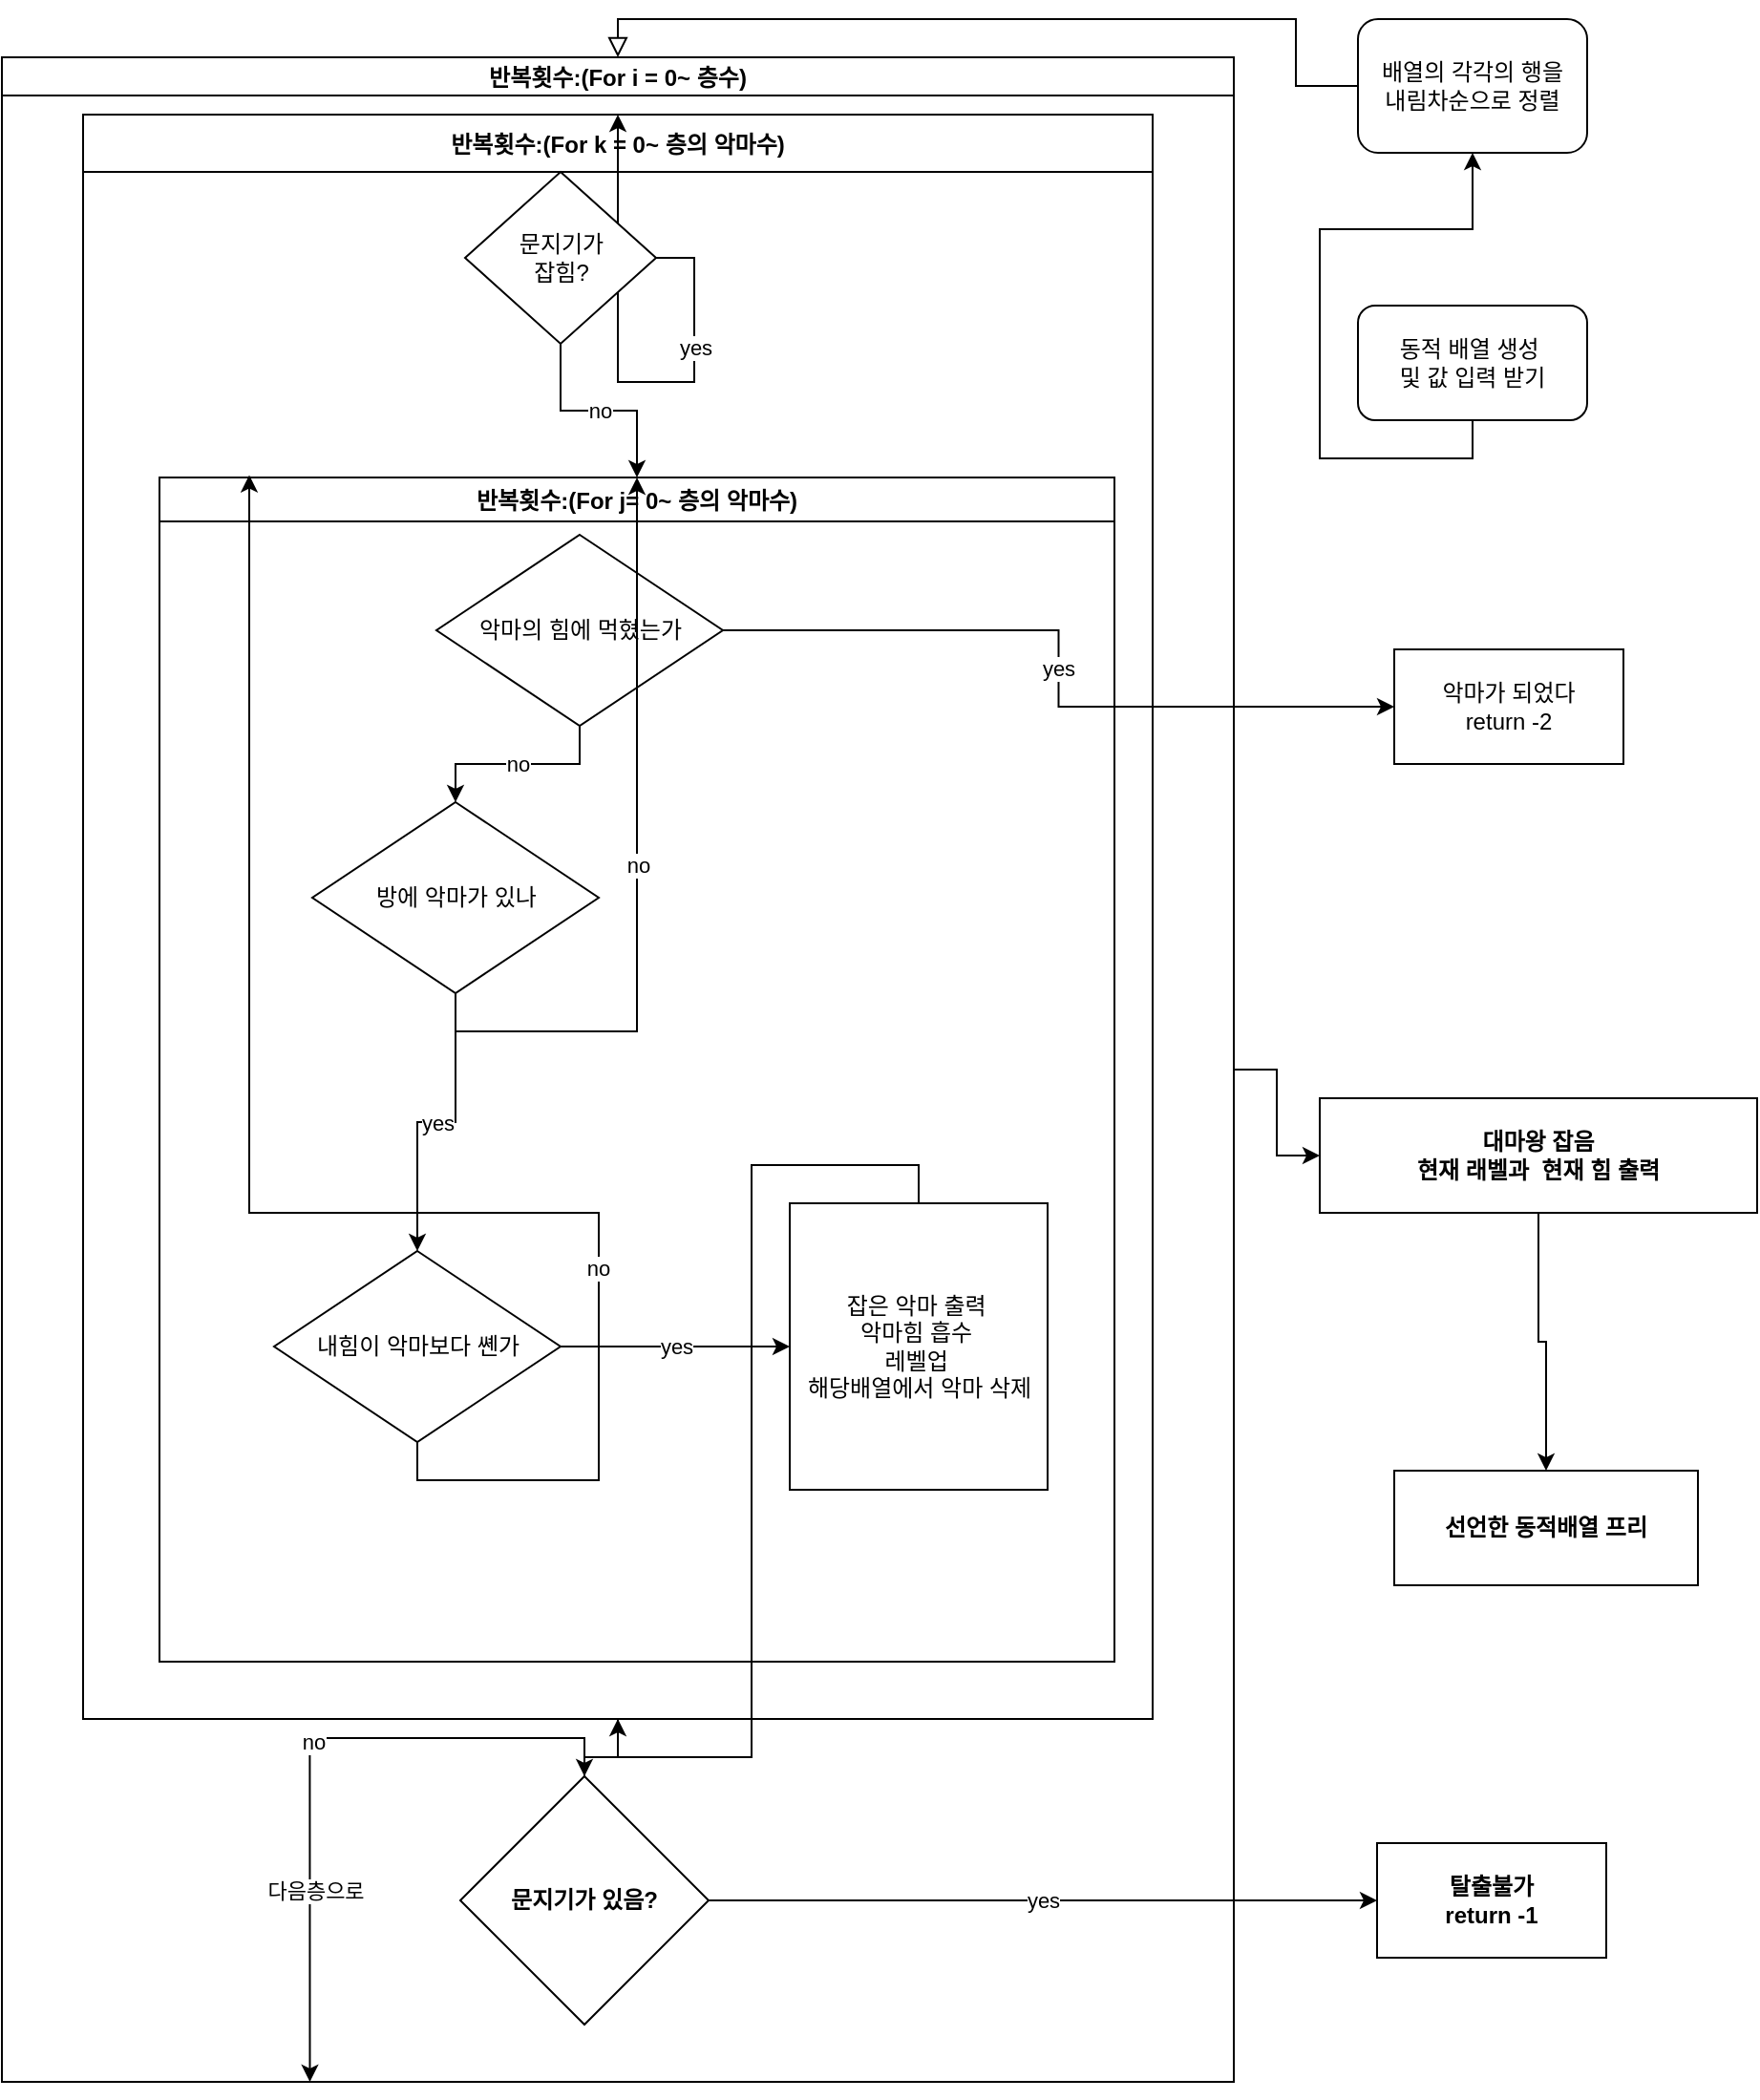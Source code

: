 <mxfile version="20.5.1" type="github">
  <diagram id="C5RBs43oDa-KdzZeNtuy" name="Page-1">
    <mxGraphModel dx="2128" dy="1112" grid="1" gridSize="10" guides="1" tooltips="1" connect="1" arrows="1" fold="1" page="1" pageScale="1" pageWidth="827" pageHeight="1169" math="0" shadow="0">
      <root>
        <mxCell id="WIyWlLk6GJQsqaUBKTNV-0" />
        <mxCell id="WIyWlLk6GJQsqaUBKTNV-1" parent="WIyWlLk6GJQsqaUBKTNV-0" />
        <mxCell id="WIyWlLk6GJQsqaUBKTNV-2" value="" style="rounded=0;html=1;jettySize=auto;orthogonalLoop=1;fontSize=11;endArrow=block;endFill=0;endSize=8;strokeWidth=1;shadow=0;labelBackgroundColor=none;edgeStyle=orthogonalEdgeStyle;entryX=0.5;entryY=0;entryDx=0;entryDy=0;" parent="WIyWlLk6GJQsqaUBKTNV-1" source="WIyWlLk6GJQsqaUBKTNV-3" target="MBAhKE62fHQmyjGzOPaJ-2" edge="1">
          <mxGeometry relative="1" as="geometry">
            <mxPoint x="220" y="170" as="targetPoint" />
          </mxGeometry>
        </mxCell>
        <mxCell id="WIyWlLk6GJQsqaUBKTNV-3" value="배열의 각각의 행을 &lt;br&gt;내림차순으로 정렬" style="rounded=1;whiteSpace=wrap;html=1;fontSize=12;glass=0;strokeWidth=1;shadow=0;" parent="WIyWlLk6GJQsqaUBKTNV-1" vertex="1">
          <mxGeometry x="740" y="320" width="120" height="70" as="geometry" />
        </mxCell>
        <mxCell id="MBAhKE62fHQmyjGzOPaJ-5" style="edgeStyle=orthogonalEdgeStyle;rounded=0;orthogonalLoop=1;jettySize=auto;html=1;exitX=0.5;exitY=1;exitDx=0;exitDy=0;" edge="1" parent="WIyWlLk6GJQsqaUBKTNV-1" source="MBAhKE62fHQmyjGzOPaJ-0" target="WIyWlLk6GJQsqaUBKTNV-3">
          <mxGeometry relative="1" as="geometry" />
        </mxCell>
        <mxCell id="MBAhKE62fHQmyjGzOPaJ-0" value="동적 배열 생성&amp;nbsp;&lt;br&gt;및 값 입력 받기" style="whiteSpace=wrap;html=1;rounded=1;glass=0;strokeWidth=1;shadow=0;" vertex="1" parent="WIyWlLk6GJQsqaUBKTNV-1">
          <mxGeometry x="740" y="470" width="120" height="60" as="geometry" />
        </mxCell>
        <mxCell id="MBAhKE62fHQmyjGzOPaJ-77" value="" style="edgeStyle=orthogonalEdgeStyle;rounded=0;orthogonalLoop=1;jettySize=auto;html=1;" edge="1" parent="WIyWlLk6GJQsqaUBKTNV-1" source="MBAhKE62fHQmyjGzOPaJ-2" target="MBAhKE62fHQmyjGzOPaJ-76">
          <mxGeometry relative="1" as="geometry" />
        </mxCell>
        <mxCell id="MBAhKE62fHQmyjGzOPaJ-2" value="반복횟수:(For i = 0~ 층수)" style="swimlane;startSize=20;" vertex="1" parent="WIyWlLk6GJQsqaUBKTNV-1">
          <mxGeometry x="30" y="340" width="645" height="1060" as="geometry" />
        </mxCell>
        <mxCell id="MBAhKE62fHQmyjGzOPaJ-75" style="edgeStyle=orthogonalEdgeStyle;rounded=0;orthogonalLoop=1;jettySize=auto;html=1;entryX=0.5;entryY=0;entryDx=0;entryDy=0;" edge="1" parent="MBAhKE62fHQmyjGzOPaJ-2" source="MBAhKE62fHQmyjGzOPaJ-7" target="MBAhKE62fHQmyjGzOPaJ-25">
          <mxGeometry relative="1" as="geometry" />
        </mxCell>
        <mxCell id="MBAhKE62fHQmyjGzOPaJ-7" value="반복횟수:(For k = 0~ 층의 악마수)" style="swimlane;startSize=30;" vertex="1" parent="MBAhKE62fHQmyjGzOPaJ-2">
          <mxGeometry x="42.5" y="30" width="560" height="840" as="geometry" />
        </mxCell>
        <mxCell id="MBAhKE62fHQmyjGzOPaJ-12" value="no" style="edgeStyle=orthogonalEdgeStyle;rounded=0;orthogonalLoop=1;jettySize=auto;html=1;entryX=0.5;entryY=0;entryDx=0;entryDy=0;" edge="1" parent="MBAhKE62fHQmyjGzOPaJ-7" source="MBAhKE62fHQmyjGzOPaJ-10" target="MBAhKE62fHQmyjGzOPaJ-13">
          <mxGeometry relative="1" as="geometry">
            <mxPoint x="250" y="200" as="targetPoint" />
          </mxGeometry>
        </mxCell>
        <mxCell id="MBAhKE62fHQmyjGzOPaJ-68" style="edgeStyle=orthogonalEdgeStyle;rounded=0;orthogonalLoop=1;jettySize=auto;html=1;exitX=1;exitY=0.5;exitDx=0;exitDy=0;" edge="1" parent="MBAhKE62fHQmyjGzOPaJ-7" source="MBAhKE62fHQmyjGzOPaJ-10" target="MBAhKE62fHQmyjGzOPaJ-7">
          <mxGeometry relative="1" as="geometry" />
        </mxCell>
        <mxCell id="MBAhKE62fHQmyjGzOPaJ-69" value="yes" style="edgeLabel;html=1;align=center;verticalAlign=middle;resizable=0;points=[];" vertex="1" connectable="0" parent="MBAhKE62fHQmyjGzOPaJ-68">
          <mxGeometry x="-0.494" relative="1" as="geometry">
            <mxPoint as="offset" />
          </mxGeometry>
        </mxCell>
        <mxCell id="MBAhKE62fHQmyjGzOPaJ-10" value="문지기가&lt;br&gt;잡힘?" style="rhombus;whiteSpace=wrap;html=1;" vertex="1" parent="MBAhKE62fHQmyjGzOPaJ-7">
          <mxGeometry x="200" y="30" width="100" height="90" as="geometry" />
        </mxCell>
        <mxCell id="MBAhKE62fHQmyjGzOPaJ-13" value="반복횟수:(For j= 0~ 층의 악마수)" style="swimlane;" vertex="1" parent="MBAhKE62fHQmyjGzOPaJ-7">
          <mxGeometry x="40" y="190" width="500" height="620" as="geometry" />
        </mxCell>
        <mxCell id="MBAhKE62fHQmyjGzOPaJ-37" value="악마의 힘에 먹혔는가" style="rhombus;whiteSpace=wrap;html=1;" vertex="1" parent="MBAhKE62fHQmyjGzOPaJ-13">
          <mxGeometry x="145" y="30" width="150" height="100" as="geometry" />
        </mxCell>
        <mxCell id="MBAhKE62fHQmyjGzOPaJ-44" style="edgeStyle=orthogonalEdgeStyle;rounded=0;orthogonalLoop=1;jettySize=auto;html=1;exitX=0.5;exitY=1;exitDx=0;exitDy=0;" edge="1" parent="MBAhKE62fHQmyjGzOPaJ-13" source="MBAhKE62fHQmyjGzOPaJ-37" target="MBAhKE62fHQmyjGzOPaJ-37">
          <mxGeometry relative="1" as="geometry" />
        </mxCell>
        <mxCell id="MBAhKE62fHQmyjGzOPaJ-72" value="no" style="edgeStyle=orthogonalEdgeStyle;rounded=0;orthogonalLoop=1;jettySize=auto;html=1;" edge="1" parent="MBAhKE62fHQmyjGzOPaJ-13" source="MBAhKE62fHQmyjGzOPaJ-45" target="MBAhKE62fHQmyjGzOPaJ-13">
          <mxGeometry relative="1" as="geometry" />
        </mxCell>
        <mxCell id="MBAhKE62fHQmyjGzOPaJ-73" value="yes" style="edgeStyle=orthogonalEdgeStyle;rounded=0;orthogonalLoop=1;jettySize=auto;html=1;exitX=0.5;exitY=1;exitDx=0;exitDy=0;entryX=0.5;entryY=0;entryDx=0;entryDy=0;" edge="1" parent="MBAhKE62fHQmyjGzOPaJ-13" source="MBAhKE62fHQmyjGzOPaJ-45" target="MBAhKE62fHQmyjGzOPaJ-47">
          <mxGeometry relative="1" as="geometry" />
        </mxCell>
        <mxCell id="MBAhKE62fHQmyjGzOPaJ-45" value="방에 악마가 있나" style="rhombus;whiteSpace=wrap;html=1;" vertex="1" parent="MBAhKE62fHQmyjGzOPaJ-13">
          <mxGeometry x="80" y="170" width="150" height="100" as="geometry" />
        </mxCell>
        <mxCell id="MBAhKE62fHQmyjGzOPaJ-46" value="no" style="edgeStyle=orthogonalEdgeStyle;rounded=0;orthogonalLoop=1;jettySize=auto;html=1;" edge="1" parent="MBAhKE62fHQmyjGzOPaJ-13" source="MBAhKE62fHQmyjGzOPaJ-37" target="MBAhKE62fHQmyjGzOPaJ-45">
          <mxGeometry relative="1" as="geometry" />
        </mxCell>
        <mxCell id="MBAhKE62fHQmyjGzOPaJ-66" style="edgeStyle=orthogonalEdgeStyle;rounded=0;orthogonalLoop=1;jettySize=auto;html=1;exitX=0.5;exitY=1;exitDx=0;exitDy=0;entryX=0.094;entryY=-0.002;entryDx=0;entryDy=0;entryPerimeter=0;" edge="1" parent="MBAhKE62fHQmyjGzOPaJ-13" source="MBAhKE62fHQmyjGzOPaJ-47" target="MBAhKE62fHQmyjGzOPaJ-13">
          <mxGeometry relative="1" as="geometry" />
        </mxCell>
        <mxCell id="MBAhKE62fHQmyjGzOPaJ-67" value="no" style="edgeLabel;html=1;align=center;verticalAlign=middle;resizable=0;points=[];" vertex="1" connectable="0" parent="MBAhKE62fHQmyjGzOPaJ-66">
          <mxGeometry x="-0.452" y="1" relative="1" as="geometry">
            <mxPoint as="offset" />
          </mxGeometry>
        </mxCell>
        <mxCell id="MBAhKE62fHQmyjGzOPaJ-47" value="내힘이 악마보다 쏀가" style="rhombus;whiteSpace=wrap;html=1;" vertex="1" parent="MBAhKE62fHQmyjGzOPaJ-13">
          <mxGeometry x="60" y="405" width="150" height="100" as="geometry" />
        </mxCell>
        <mxCell id="MBAhKE62fHQmyjGzOPaJ-63" value="잡은 악마 출력&amp;nbsp;&lt;br&gt;악마힘 흡수&amp;nbsp;&lt;br&gt;레벨업&amp;nbsp;&lt;br&gt;해당배열에서 악마 삭제" style="whiteSpace=wrap;html=1;" vertex="1" parent="MBAhKE62fHQmyjGzOPaJ-13">
          <mxGeometry x="330" y="380" width="135" height="150" as="geometry" />
        </mxCell>
        <mxCell id="MBAhKE62fHQmyjGzOPaJ-64" value="yes" style="edgeStyle=orthogonalEdgeStyle;rounded=0;orthogonalLoop=1;jettySize=auto;html=1;" edge="1" parent="MBAhKE62fHQmyjGzOPaJ-13" source="MBAhKE62fHQmyjGzOPaJ-47" target="MBAhKE62fHQmyjGzOPaJ-63">
          <mxGeometry relative="1" as="geometry" />
        </mxCell>
        <mxCell id="MBAhKE62fHQmyjGzOPaJ-74" style="edgeStyle=orthogonalEdgeStyle;rounded=0;orthogonalLoop=1;jettySize=auto;html=1;exitX=0.5;exitY=0;exitDx=0;exitDy=0;" edge="1" parent="MBAhKE62fHQmyjGzOPaJ-7" source="MBAhKE62fHQmyjGzOPaJ-63" target="MBAhKE62fHQmyjGzOPaJ-7">
          <mxGeometry relative="1" as="geometry" />
        </mxCell>
        <mxCell id="MBAhKE62fHQmyjGzOPaJ-80" style="edgeStyle=orthogonalEdgeStyle;rounded=0;orthogonalLoop=1;jettySize=auto;html=1;entryX=0.25;entryY=1;entryDx=0;entryDy=0;" edge="1" parent="MBAhKE62fHQmyjGzOPaJ-2" source="MBAhKE62fHQmyjGzOPaJ-25" target="MBAhKE62fHQmyjGzOPaJ-2">
          <mxGeometry relative="1" as="geometry" />
        </mxCell>
        <mxCell id="MBAhKE62fHQmyjGzOPaJ-81" value="no" style="edgeLabel;html=1;align=center;verticalAlign=middle;resizable=0;points=[];" vertex="1" connectable="0" parent="MBAhKE62fHQmyjGzOPaJ-80">
          <mxGeometry x="-0.059" y="2" relative="1" as="geometry">
            <mxPoint as="offset" />
          </mxGeometry>
        </mxCell>
        <mxCell id="MBAhKE62fHQmyjGzOPaJ-83" value="다음층으로" style="edgeLabel;html=1;align=center;verticalAlign=middle;resizable=0;points=[];" vertex="1" connectable="0" parent="MBAhKE62fHQmyjGzOPaJ-80">
          <mxGeometry x="0.416" y="3" relative="1" as="geometry">
            <mxPoint as="offset" />
          </mxGeometry>
        </mxCell>
        <mxCell id="MBAhKE62fHQmyjGzOPaJ-25" value="문지기가 있음?" style="rhombus;whiteSpace=wrap;html=1;fontStyle=1;startSize=30;" vertex="1" parent="MBAhKE62fHQmyjGzOPaJ-2">
          <mxGeometry x="240" y="900" width="130" height="130" as="geometry" />
        </mxCell>
        <mxCell id="MBAhKE62fHQmyjGzOPaJ-35" value="탈출불가&lt;br&gt;return -1" style="whiteSpace=wrap;html=1;fontStyle=1;startSize=30;" vertex="1" parent="WIyWlLk6GJQsqaUBKTNV-1">
          <mxGeometry x="750" y="1275" width="120" height="60" as="geometry" />
        </mxCell>
        <mxCell id="MBAhKE62fHQmyjGzOPaJ-36" value="yes" style="edgeStyle=orthogonalEdgeStyle;rounded=0;orthogonalLoop=1;jettySize=auto;html=1;" edge="1" parent="WIyWlLk6GJQsqaUBKTNV-1" source="MBAhKE62fHQmyjGzOPaJ-25" target="MBAhKE62fHQmyjGzOPaJ-35">
          <mxGeometry relative="1" as="geometry" />
        </mxCell>
        <mxCell id="MBAhKE62fHQmyjGzOPaJ-42" value="악마가 되었다&lt;br&gt;return -2" style="whiteSpace=wrap;html=1;" vertex="1" parent="WIyWlLk6GJQsqaUBKTNV-1">
          <mxGeometry x="759" y="650" width="120" height="60" as="geometry" />
        </mxCell>
        <mxCell id="MBAhKE62fHQmyjGzOPaJ-43" value="yes" style="edgeStyle=orthogonalEdgeStyle;rounded=0;orthogonalLoop=1;jettySize=auto;html=1;" edge="1" parent="WIyWlLk6GJQsqaUBKTNV-1" source="MBAhKE62fHQmyjGzOPaJ-37" target="MBAhKE62fHQmyjGzOPaJ-42">
          <mxGeometry relative="1" as="geometry" />
        </mxCell>
        <mxCell id="MBAhKE62fHQmyjGzOPaJ-79" value="" style="edgeStyle=orthogonalEdgeStyle;rounded=0;orthogonalLoop=1;jettySize=auto;html=1;" edge="1" parent="WIyWlLk6GJQsqaUBKTNV-1" source="MBAhKE62fHQmyjGzOPaJ-76" target="MBAhKE62fHQmyjGzOPaJ-78">
          <mxGeometry relative="1" as="geometry" />
        </mxCell>
        <mxCell id="MBAhKE62fHQmyjGzOPaJ-76" value="대마왕 잡음&lt;br&gt;현재 래벨과&amp;nbsp; 현재 힘 출력" style="whiteSpace=wrap;html=1;fontStyle=1;startSize=20;" vertex="1" parent="WIyWlLk6GJQsqaUBKTNV-1">
          <mxGeometry x="720" y="885" width="229" height="60" as="geometry" />
        </mxCell>
        <mxCell id="MBAhKE62fHQmyjGzOPaJ-78" value="선언한 동적배열 프리" style="whiteSpace=wrap;html=1;fontStyle=1;startSize=20;" vertex="1" parent="WIyWlLk6GJQsqaUBKTNV-1">
          <mxGeometry x="759" y="1080" width="159" height="60" as="geometry" />
        </mxCell>
      </root>
    </mxGraphModel>
  </diagram>
</mxfile>
